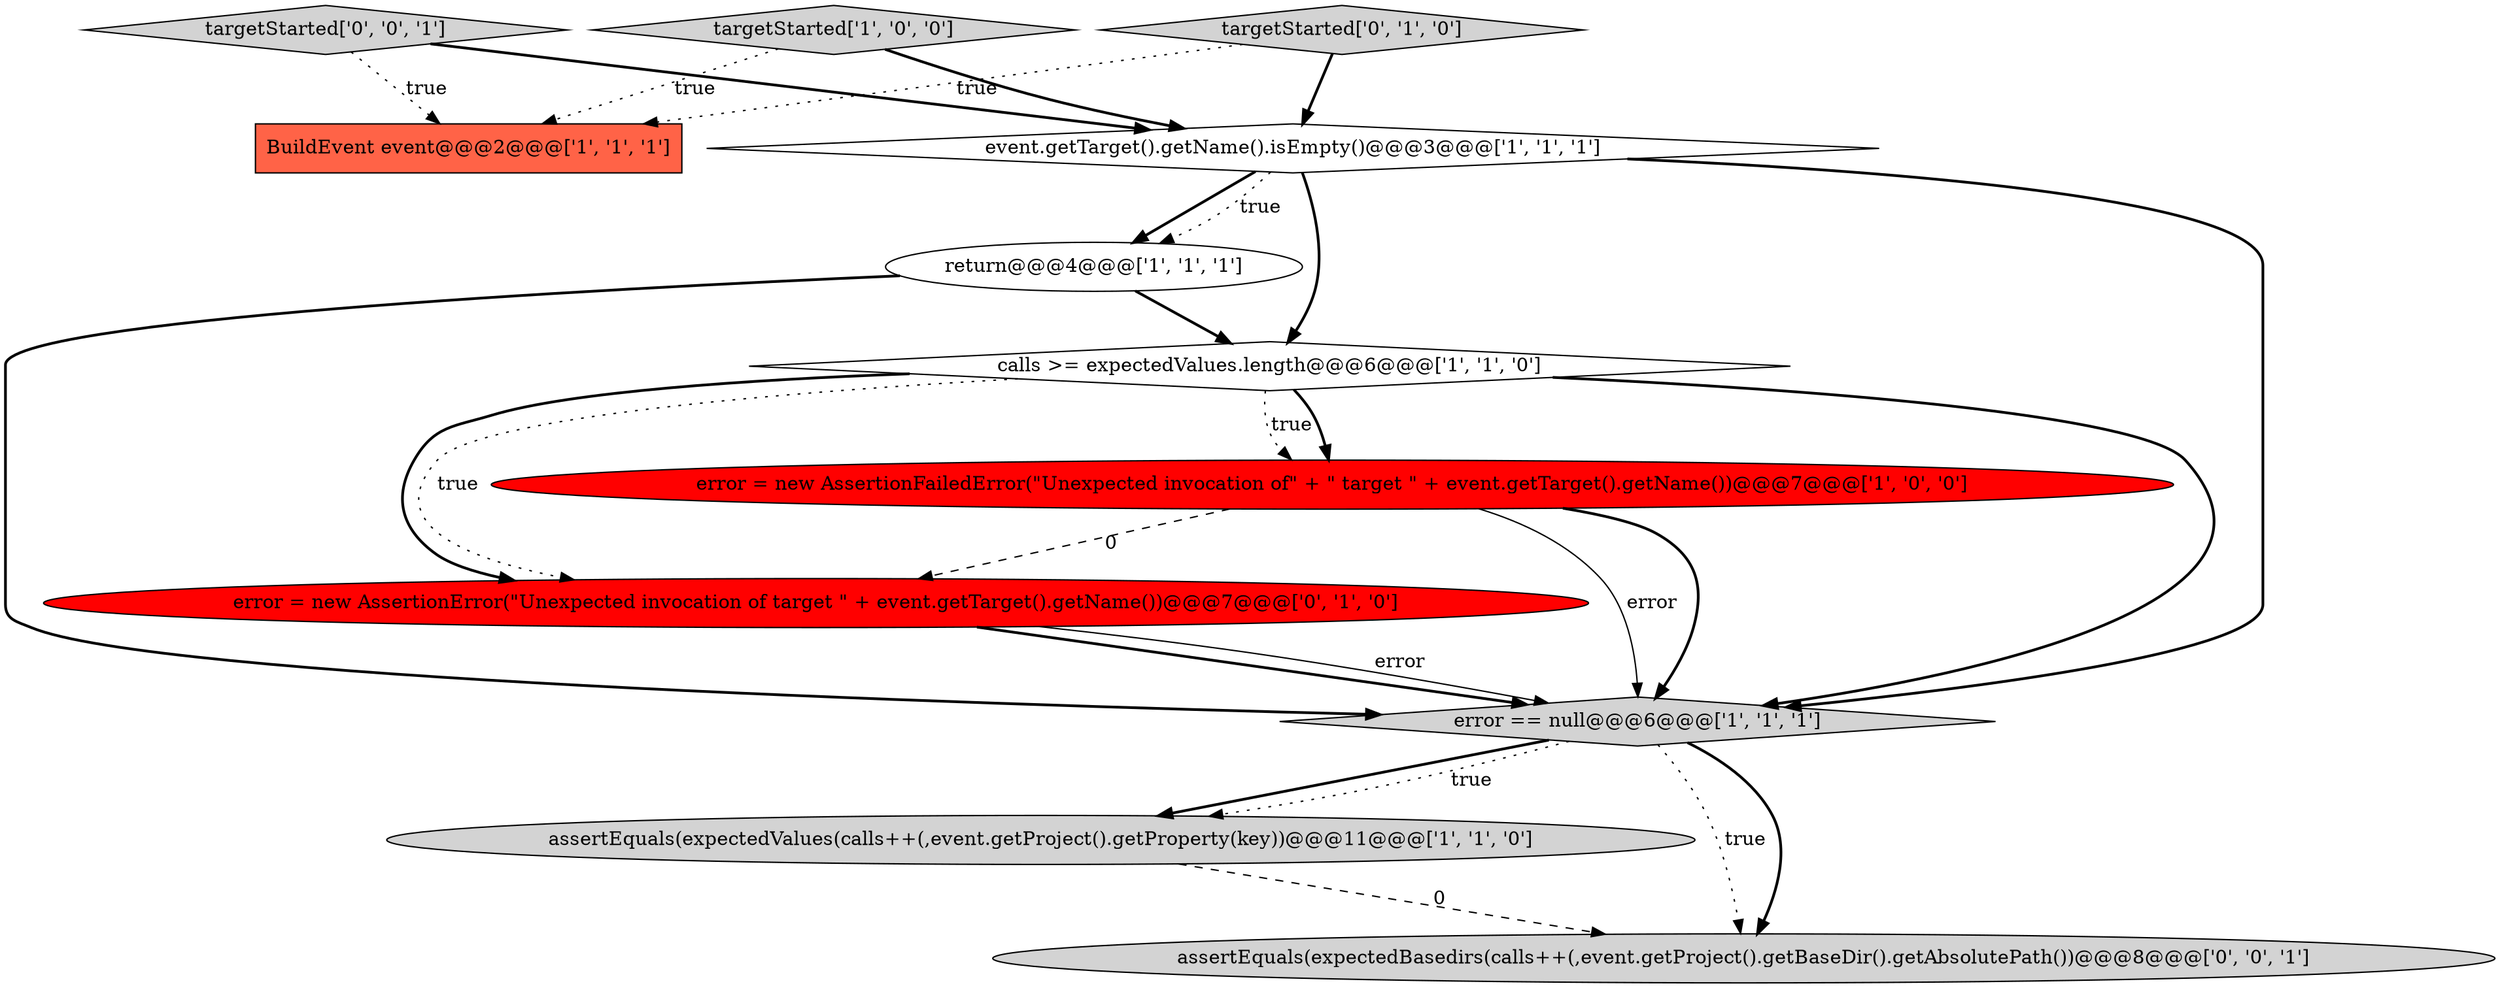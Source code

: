 digraph {
7 [style = filled, label = "error = new AssertionFailedError(\"Unexpected invocation of\" + \" target \" + event.getTarget().getName())@@@7@@@['1', '0', '0']", fillcolor = red, shape = ellipse image = "AAA1AAABBB1BBB"];
2 [style = filled, label = "return@@@4@@@['1', '1', '1']", fillcolor = white, shape = ellipse image = "AAA0AAABBB1BBB"];
8 [style = filled, label = "error = new AssertionError(\"Unexpected invocation of target \" + event.getTarget().getName())@@@7@@@['0', '1', '0']", fillcolor = red, shape = ellipse image = "AAA1AAABBB2BBB"];
11 [style = filled, label = "targetStarted['0', '0', '1']", fillcolor = lightgray, shape = diamond image = "AAA0AAABBB3BBB"];
9 [style = filled, label = "targetStarted['0', '1', '0']", fillcolor = lightgray, shape = diamond image = "AAA0AAABBB2BBB"];
6 [style = filled, label = "calls >= expectedValues.length@@@6@@@['1', '1', '0']", fillcolor = white, shape = diamond image = "AAA0AAABBB1BBB"];
4 [style = filled, label = "event.getTarget().getName().isEmpty()@@@3@@@['1', '1', '1']", fillcolor = white, shape = diamond image = "AAA0AAABBB1BBB"];
5 [style = filled, label = "assertEquals(expectedValues(calls++(,event.getProject().getProperty(key))@@@11@@@['1', '1', '0']", fillcolor = lightgray, shape = ellipse image = "AAA0AAABBB1BBB"];
10 [style = filled, label = "assertEquals(expectedBasedirs(calls++(,event.getProject().getBaseDir().getAbsolutePath())@@@8@@@['0', '0', '1']", fillcolor = lightgray, shape = ellipse image = "AAA0AAABBB3BBB"];
1 [style = filled, label = "error == null@@@6@@@['1', '1', '1']", fillcolor = lightgray, shape = diamond image = "AAA0AAABBB1BBB"];
0 [style = filled, label = "targetStarted['1', '0', '0']", fillcolor = lightgray, shape = diamond image = "AAA0AAABBB1BBB"];
3 [style = filled, label = "BuildEvent event@@@2@@@['1', '1', '1']", fillcolor = tomato, shape = box image = "AAA0AAABBB1BBB"];
1->5 [style = bold, label=""];
7->1 [style = bold, label=""];
1->10 [style = dotted, label="true"];
4->6 [style = bold, label=""];
2->6 [style = bold, label=""];
2->1 [style = bold, label=""];
9->4 [style = bold, label=""];
11->4 [style = bold, label=""];
7->8 [style = dashed, label="0"];
4->2 [style = bold, label=""];
7->1 [style = solid, label="error"];
4->2 [style = dotted, label="true"];
8->1 [style = bold, label=""];
6->1 [style = bold, label=""];
5->10 [style = dashed, label="0"];
0->4 [style = bold, label=""];
6->8 [style = dotted, label="true"];
6->8 [style = bold, label=""];
6->7 [style = dotted, label="true"];
4->1 [style = bold, label=""];
0->3 [style = dotted, label="true"];
6->7 [style = bold, label=""];
11->3 [style = dotted, label="true"];
1->10 [style = bold, label=""];
1->5 [style = dotted, label="true"];
9->3 [style = dotted, label="true"];
8->1 [style = solid, label="error"];
}
